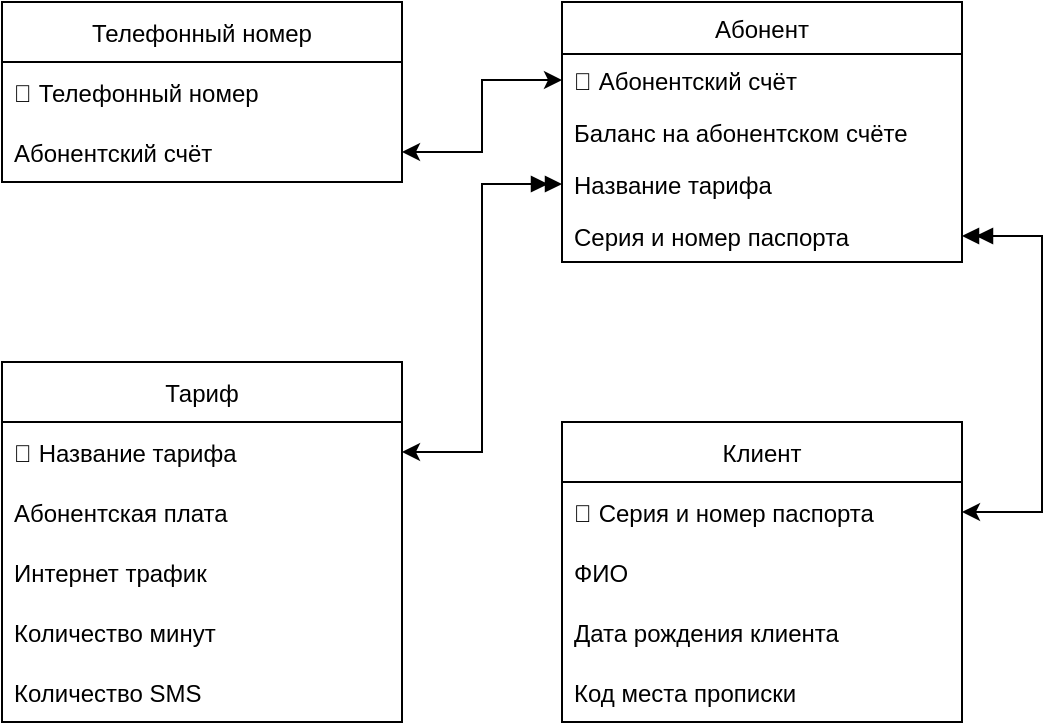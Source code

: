 <mxfile version="16.5.3" type="device"><diagram id="30cqZOsHphtampsLao1m" name="Page-1"><mxGraphModel dx="1718" dy="2140" grid="1" gridSize="10" guides="1" tooltips="1" connect="1" arrows="1" fold="1" page="1" pageScale="1" pageWidth="827" pageHeight="1169" math="0" shadow="0"><root><mxCell id="0"/><mxCell id="1" parent="0"/><mxCell id="pECGC9RLLOOgZt0QTsGc-7" value="Клиент" style="swimlane;fontStyle=0;childLayout=stackLayout;horizontal=1;startSize=30;horizontalStack=0;resizeParent=1;resizeParentMax=0;resizeLast=0;collapsible=1;marginBottom=0;" vertex="1" parent="1"><mxGeometry x="320" y="-910" width="200" height="150" as="geometry"/></mxCell><mxCell id="pECGC9RLLOOgZt0QTsGc-8" value="🔑 Серия и номер паспорта" style="text;strokeColor=none;fillColor=none;align=left;verticalAlign=middle;spacingLeft=4;spacingRight=4;overflow=hidden;points=[[0,0.5],[1,0.5]];portConstraint=eastwest;rotatable=0;" vertex="1" parent="pECGC9RLLOOgZt0QTsGc-7"><mxGeometry y="30" width="200" height="30" as="geometry"/></mxCell><mxCell id="pECGC9RLLOOgZt0QTsGc-9" value="ФИО" style="text;strokeColor=none;fillColor=none;align=left;verticalAlign=middle;spacingLeft=4;spacingRight=4;overflow=hidden;points=[[0,0.5],[1,0.5]];portConstraint=eastwest;rotatable=0;" vertex="1" parent="pECGC9RLLOOgZt0QTsGc-7"><mxGeometry y="60" width="200" height="30" as="geometry"/></mxCell><mxCell id="pECGC9RLLOOgZt0QTsGc-10" value="Дата рождения клиента" style="text;strokeColor=none;fillColor=none;align=left;verticalAlign=middle;spacingLeft=4;spacingRight=4;overflow=hidden;points=[[0,0.5],[1,0.5]];portConstraint=eastwest;rotatable=0;" vertex="1" parent="pECGC9RLLOOgZt0QTsGc-7"><mxGeometry y="90" width="200" height="30" as="geometry"/></mxCell><mxCell id="pECGC9RLLOOgZt0QTsGc-11" value="Код места прописки" style="text;strokeColor=none;fillColor=none;align=left;verticalAlign=middle;spacingLeft=4;spacingRight=4;overflow=hidden;points=[[0,0.5],[1,0.5]];portConstraint=eastwest;rotatable=0;" vertex="1" parent="pECGC9RLLOOgZt0QTsGc-7"><mxGeometry y="120" width="200" height="30" as="geometry"/></mxCell><mxCell id="pECGC9RLLOOgZt0QTsGc-12" value="Абонент" style="swimlane;fontStyle=0;childLayout=stackLayout;horizontal=1;startSize=26;horizontalStack=0;resizeParent=1;resizeParentMax=0;resizeLast=0;collapsible=1;marginBottom=0;flipH=1;flipV=0;" vertex="1" parent="1"><mxGeometry x="320" y="-1120" width="200" height="130" as="geometry"/></mxCell><mxCell id="pECGC9RLLOOgZt0QTsGc-13" value="🔑 Абонентский счёт" style="text;strokeColor=none;fillColor=none;align=left;verticalAlign=top;spacingLeft=4;spacingRight=4;overflow=hidden;rotatable=0;points=[[0,0.5],[1,0.5]];portConstraint=eastwest;" vertex="1" parent="pECGC9RLLOOgZt0QTsGc-12"><mxGeometry y="26" width="200" height="26" as="geometry"/></mxCell><mxCell id="pECGC9RLLOOgZt0QTsGc-14" value="Баланс на абонентском счёте" style="text;strokeColor=none;fillColor=none;align=left;verticalAlign=top;spacingLeft=4;spacingRight=4;overflow=hidden;rotatable=0;points=[[0,0.5],[1,0.5]];portConstraint=eastwest;" vertex="1" parent="pECGC9RLLOOgZt0QTsGc-12"><mxGeometry y="52" width="200" height="26" as="geometry"/></mxCell><mxCell id="pECGC9RLLOOgZt0QTsGc-15" value="Название тарифа" style="text;strokeColor=none;fillColor=none;align=left;verticalAlign=top;spacingLeft=4;spacingRight=4;overflow=hidden;rotatable=0;points=[[0,0.5],[1,0.5]];portConstraint=eastwest;" vertex="1" parent="pECGC9RLLOOgZt0QTsGc-12"><mxGeometry y="78" width="200" height="26" as="geometry"/></mxCell><mxCell id="pECGC9RLLOOgZt0QTsGc-16" value="Серия и номер паспорта" style="text;strokeColor=none;fillColor=none;align=left;verticalAlign=top;spacingLeft=4;spacingRight=4;overflow=hidden;rotatable=0;points=[[0,0.5],[1,0.5]];portConstraint=eastwest;" vertex="1" parent="pECGC9RLLOOgZt0QTsGc-12"><mxGeometry y="104" width="200" height="26" as="geometry"/></mxCell><mxCell id="pECGC9RLLOOgZt0QTsGc-17" value="Телефонный номер" style="swimlane;fontStyle=0;childLayout=stackLayout;horizontal=1;startSize=30;horizontalStack=0;resizeParent=1;resizeParentMax=0;resizeLast=0;collapsible=1;marginBottom=0;" vertex="1" parent="1"><mxGeometry x="40" y="-1120" width="200" height="90" as="geometry"/></mxCell><mxCell id="pECGC9RLLOOgZt0QTsGc-18" value="🔑 Телефонный номер" style="text;align=left;verticalAlign=middle;spacingLeft=4;spacingRight=4;overflow=hidden;points=[[0,0.5],[1,0.5]];portConstraint=eastwest;rotatable=0;" vertex="1" parent="pECGC9RLLOOgZt0QTsGc-17"><mxGeometry y="30" width="200" height="30" as="geometry"/></mxCell><mxCell id="pECGC9RLLOOgZt0QTsGc-19" value="Абонентский счёт" style="text;align=left;verticalAlign=middle;spacingLeft=4;spacingRight=4;overflow=hidden;points=[[0,0.5],[1,0.5]];portConstraint=eastwest;rotatable=0;" vertex="1" parent="pECGC9RLLOOgZt0QTsGc-17"><mxGeometry y="60" width="200" height="30" as="geometry"/></mxCell><mxCell id="pECGC9RLLOOgZt0QTsGc-20" value="Тариф" style="swimlane;fontStyle=0;childLayout=stackLayout;horizontal=1;startSize=30;horizontalStack=0;resizeParent=1;resizeParentMax=0;resizeLast=0;collapsible=1;marginBottom=0;" vertex="1" parent="1"><mxGeometry x="40" y="-940" width="200" height="180" as="geometry"/></mxCell><mxCell id="pECGC9RLLOOgZt0QTsGc-21" value="🔑 Название тарифа" style="text;align=left;verticalAlign=middle;spacingLeft=4;spacingRight=4;overflow=hidden;points=[[0,0.5],[1,0.5]];portConstraint=eastwest;rotatable=0;" vertex="1" parent="pECGC9RLLOOgZt0QTsGc-20"><mxGeometry y="30" width="200" height="30" as="geometry"/></mxCell><mxCell id="pECGC9RLLOOgZt0QTsGc-22" value="Абонентская плата" style="text;align=left;verticalAlign=middle;spacingLeft=4;spacingRight=4;overflow=hidden;points=[[0,0.5],[1,0.5]];portConstraint=eastwest;rotatable=0;" vertex="1" parent="pECGC9RLLOOgZt0QTsGc-20"><mxGeometry y="60" width="200" height="30" as="geometry"/></mxCell><mxCell id="pECGC9RLLOOgZt0QTsGc-23" value="Интернет трафик" style="text;align=left;verticalAlign=middle;spacingLeft=4;spacingRight=4;overflow=hidden;points=[[0,0.5],[1,0.5]];portConstraint=eastwest;rotatable=0;" vertex="1" parent="pECGC9RLLOOgZt0QTsGc-20"><mxGeometry y="90" width="200" height="30" as="geometry"/></mxCell><mxCell id="pECGC9RLLOOgZt0QTsGc-24" value="Количество минут" style="text;align=left;verticalAlign=middle;spacingLeft=4;spacingRight=4;overflow=hidden;points=[[0,0.5],[1,0.5]];portConstraint=eastwest;rotatable=0;" vertex="1" parent="pECGC9RLLOOgZt0QTsGc-20"><mxGeometry y="120" width="200" height="30" as="geometry"/></mxCell><mxCell id="pECGC9RLLOOgZt0QTsGc-25" value="Количество SMS" style="text;align=left;verticalAlign=middle;spacingLeft=4;spacingRight=4;overflow=hidden;points=[[0,0.5],[1,0.5]];portConstraint=eastwest;rotatable=0;" vertex="1" parent="pECGC9RLLOOgZt0QTsGc-20"><mxGeometry y="150" width="200" height="30" as="geometry"/></mxCell><mxCell id="pECGC9RLLOOgZt0QTsGc-26" value="" style="endArrow=classic;startArrow=classic;html=1;rounded=0;entryX=1;entryY=0.5;entryDx=0;entryDy=0;exitX=0;exitY=0.5;exitDx=0;exitDy=0;edgeStyle=orthogonalEdgeStyle;" edge="1" parent="1" source="pECGC9RLLOOgZt0QTsGc-13" target="pECGC9RLLOOgZt0QTsGc-19"><mxGeometry width="50" height="50" relative="1" as="geometry"><mxPoint x="390" y="-970" as="sourcePoint"/><mxPoint x="440" y="-1020" as="targetPoint"/></mxGeometry></mxCell><mxCell id="pECGC9RLLOOgZt0QTsGc-27" value="" style="endArrow=doubleBlock;startArrow=classic;html=1;rounded=0;entryX=1;entryY=0.5;entryDx=0;entryDy=0;edgeStyle=orthogonalEdgeStyle;endFill=1;" edge="1" parent="1" target="pECGC9RLLOOgZt0QTsGc-16"><mxGeometry width="50" height="50" relative="1" as="geometry"><mxPoint x="520" y="-865" as="sourcePoint"/><mxPoint x="530" y="-1019" as="targetPoint"/><Array as="points"><mxPoint x="560" y="-865"/><mxPoint x="560" y="-1003"/></Array></mxGeometry></mxCell><mxCell id="pECGC9RLLOOgZt0QTsGc-28" value="" style="endArrow=doubleBlock;startArrow=classic;html=1;rounded=0;entryX=0;entryY=0.5;entryDx=0;entryDy=0;exitX=1;exitY=0.5;exitDx=0;exitDy=0;edgeStyle=orthogonalEdgeStyle;endFill=1;" edge="1" parent="1" source="pECGC9RLLOOgZt0QTsGc-21" target="pECGC9RLLOOgZt0QTsGc-15"><mxGeometry width="50" height="50" relative="1" as="geometry"><mxPoint x="780" y="-895" as="sourcePoint"/><mxPoint x="290" y="-993" as="targetPoint"/></mxGeometry></mxCell></root></mxGraphModel></diagram></mxfile>